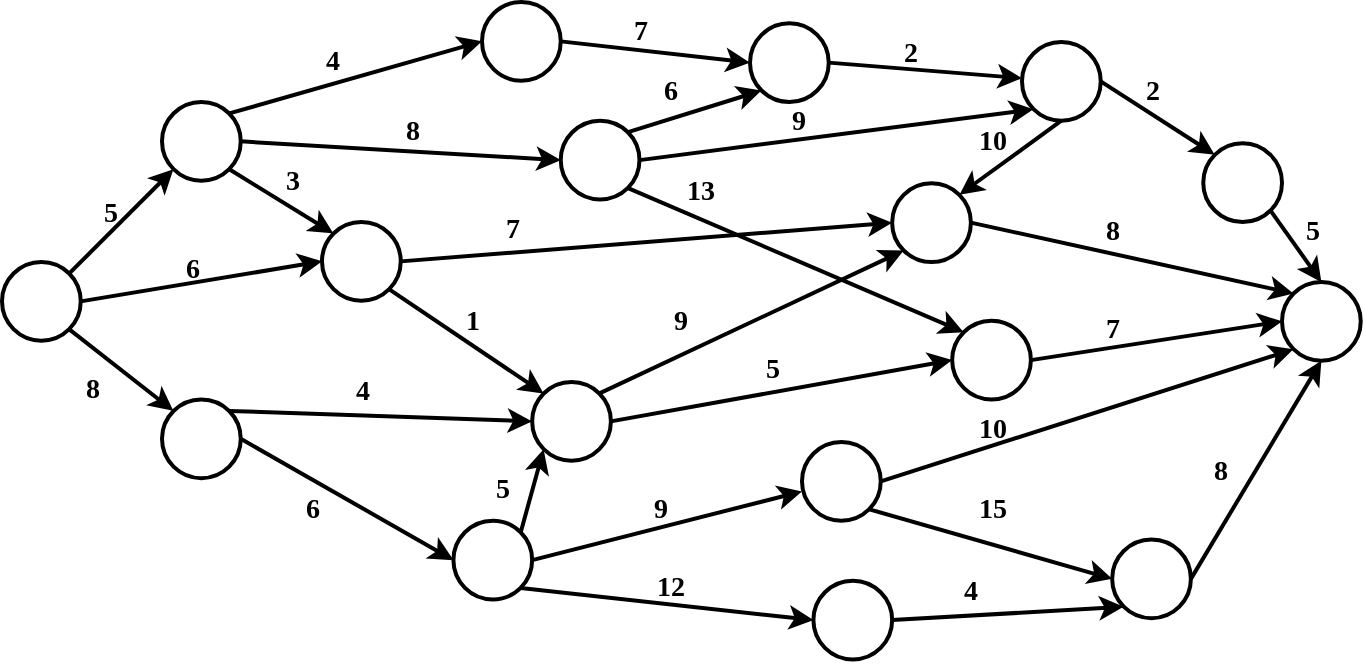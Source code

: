 <mxfile version="20.3.0" type="device"><diagram id="MQsIh-D7wLSRm_DwoyaF" name="Page-1"><mxGraphModel dx="1182" dy="875" grid="1" gridSize="10" guides="1" tooltips="1" connect="1" arrows="1" fold="1" page="1" pageScale="1" pageWidth="827" pageHeight="1169" math="0" shadow="0"><root><mxCell id="0"/><mxCell id="1" parent="0"/><mxCell id="5SuxtGnyOHH9fEi8XAB7-5" style="rounded=0;orthogonalLoop=1;jettySize=auto;html=1;exitX=0.855;exitY=0.145;exitDx=0;exitDy=0;exitPerimeter=0;entryX=0.145;entryY=0.855;entryDx=0;entryDy=0;entryPerimeter=0;fontFamily=Times New Roman;strokeWidth=2;" parent="1" source="5SuxtGnyOHH9fEi8XAB7-1" target="5SuxtGnyOHH9fEi8XAB7-2" edge="1"><mxGeometry relative="1" as="geometry"/></mxCell><mxCell id="5SuxtGnyOHH9fEi8XAB7-6" style="edgeStyle=none;rounded=0;orthogonalLoop=1;jettySize=auto;html=1;exitX=0.855;exitY=0.855;exitDx=0;exitDy=0;exitPerimeter=0;entryX=0.145;entryY=0.145;entryDx=0;entryDy=0;entryPerimeter=0;strokeWidth=2;fontFamily=Times New Roman;" parent="1" source="5SuxtGnyOHH9fEi8XAB7-1" target="5SuxtGnyOHH9fEi8XAB7-3" edge="1"><mxGeometry relative="1" as="geometry"><mxPoint x="79.371" y="253.031" as="sourcePoint"/></mxGeometry></mxCell><mxCell id="5SuxtGnyOHH9fEi8XAB7-7" style="edgeStyle=none;rounded=0;orthogonalLoop=1;jettySize=auto;html=1;exitX=1;exitY=0.5;exitDx=0;exitDy=0;exitPerimeter=0;entryX=0;entryY=0.5;entryDx=0;entryDy=0;entryPerimeter=0;strokeWidth=2;fontFamily=Times New Roman;" parent="1" source="5SuxtGnyOHH9fEi8XAB7-1" target="5SuxtGnyOHH9fEi8XAB7-4" edge="1"><mxGeometry relative="1" as="geometry"/></mxCell><mxCell id="5SuxtGnyOHH9fEi8XAB7-1" value="" style="verticalLabelPosition=middle;verticalAlign=middle;html=1;shape=mxgraph.flowchart.on-page_reference;fontFamily=Times New Roman;strokeWidth=2;labelPosition=center;align=center;" parent="1" vertex="1"><mxGeometry x="40" y="200" width="39.37" height="39.37" as="geometry"/></mxCell><mxCell id="5SuxtGnyOHH9fEi8XAB7-8" style="edgeStyle=none;rounded=0;orthogonalLoop=1;jettySize=auto;html=1;exitX=0.855;exitY=0.855;exitDx=0;exitDy=0;exitPerimeter=0;entryX=0.145;entryY=0.145;entryDx=0;entryDy=0;entryPerimeter=0;strokeWidth=2;fontFamily=Times New Roman;" parent="1" source="5SuxtGnyOHH9fEi8XAB7-2" target="5SuxtGnyOHH9fEi8XAB7-4" edge="1"><mxGeometry relative="1" as="geometry"/></mxCell><mxCell id="5SuxtGnyOHH9fEi8XAB7-10" style="edgeStyle=none;rounded=0;orthogonalLoop=1;jettySize=auto;html=1;exitX=0.855;exitY=0.145;exitDx=0;exitDy=0;exitPerimeter=0;entryX=0;entryY=0.5;entryDx=0;entryDy=0;entryPerimeter=0;strokeWidth=2;fontFamily=Times New Roman;" parent="1" source="5SuxtGnyOHH9fEi8XAB7-2" target="5SuxtGnyOHH9fEi8XAB7-9" edge="1"><mxGeometry relative="1" as="geometry"/></mxCell><mxCell id="5SuxtGnyOHH9fEi8XAB7-12" style="edgeStyle=none;rounded=0;orthogonalLoop=1;jettySize=auto;html=1;exitX=1;exitY=0.5;exitDx=0;exitDy=0;exitPerimeter=0;entryX=0;entryY=0.5;entryDx=0;entryDy=0;entryPerimeter=0;strokeWidth=2;fontFamily=Times New Roman;" parent="1" source="5SuxtGnyOHH9fEi8XAB7-2" target="5SuxtGnyOHH9fEi8XAB7-11" edge="1"><mxGeometry relative="1" as="geometry"/></mxCell><mxCell id="5SuxtGnyOHH9fEi8XAB7-2" value="" style="verticalLabelPosition=middle;verticalAlign=middle;html=1;shape=mxgraph.flowchart.on-page_reference;fontFamily=Times New Roman;strokeWidth=2;labelPosition=center;align=center;" parent="1" vertex="1"><mxGeometry x="120" y="120" width="39.37" height="39.37" as="geometry"/></mxCell><mxCell id="5SuxtGnyOHH9fEi8XAB7-29" style="edgeStyle=none;rounded=0;orthogonalLoop=1;jettySize=auto;html=1;exitX=1;exitY=0.5;exitDx=0;exitDy=0;exitPerimeter=0;entryX=0;entryY=0.5;entryDx=0;entryDy=0;entryPerimeter=0;strokeWidth=2;fontFamily=Times New Roman;" parent="1" source="5SuxtGnyOHH9fEi8XAB7-3" target="5SuxtGnyOHH9fEi8XAB7-28" edge="1"><mxGeometry relative="1" as="geometry"/></mxCell><mxCell id="5SuxtGnyOHH9fEi8XAB7-32" style="edgeStyle=none;rounded=0;orthogonalLoop=1;jettySize=auto;html=1;exitX=0.855;exitY=0.145;exitDx=0;exitDy=0;exitPerimeter=0;entryX=0;entryY=0.5;entryDx=0;entryDy=0;entryPerimeter=0;strokeWidth=2;fontFamily=Times New Roman;" parent="1" source="5SuxtGnyOHH9fEi8XAB7-3" target="5SuxtGnyOHH9fEi8XAB7-31" edge="1"><mxGeometry relative="1" as="geometry"/></mxCell><mxCell id="5SuxtGnyOHH9fEi8XAB7-3" value="" style="verticalLabelPosition=middle;verticalAlign=middle;html=1;shape=mxgraph.flowchart.on-page_reference;fontFamily=Times New Roman;strokeWidth=2;labelPosition=center;align=center;" parent="1" vertex="1"><mxGeometry x="120" y="268.74" width="39.37" height="39.37" as="geometry"/></mxCell><mxCell id="5SuxtGnyOHH9fEi8XAB7-21" style="edgeStyle=none;rounded=0;orthogonalLoop=1;jettySize=auto;html=1;exitX=1;exitY=0.5;exitDx=0;exitDy=0;exitPerimeter=0;entryX=0;entryY=0.5;entryDx=0;entryDy=0;entryPerimeter=0;strokeWidth=2;fontFamily=Times New Roman;" parent="1" source="5SuxtGnyOHH9fEi8XAB7-4" target="5SuxtGnyOHH9fEi8XAB7-20" edge="1"><mxGeometry relative="1" as="geometry"/></mxCell><mxCell id="5SuxtGnyOHH9fEi8XAB7-44" style="edgeStyle=none;rounded=0;orthogonalLoop=1;jettySize=auto;html=1;exitX=0.855;exitY=0.855;exitDx=0;exitDy=0;exitPerimeter=0;entryX=0.145;entryY=0.145;entryDx=0;entryDy=0;entryPerimeter=0;strokeWidth=2;fontFamily=Times New Roman;" parent="1" source="5SuxtGnyOHH9fEi8XAB7-4" target="5SuxtGnyOHH9fEi8XAB7-31" edge="1"><mxGeometry relative="1" as="geometry"/></mxCell><mxCell id="5SuxtGnyOHH9fEi8XAB7-4" value="" style="verticalLabelPosition=middle;verticalAlign=middle;html=1;shape=mxgraph.flowchart.on-page_reference;fontFamily=Times New Roman;strokeWidth=2;labelPosition=center;align=center;" parent="1" vertex="1"><mxGeometry x="200" y="180" width="39.37" height="39.37" as="geometry"/></mxCell><mxCell id="5SuxtGnyOHH9fEi8XAB7-14" style="edgeStyle=none;rounded=0;orthogonalLoop=1;jettySize=auto;html=1;exitX=1;exitY=0.5;exitDx=0;exitDy=0;exitPerimeter=0;entryX=0;entryY=0.5;entryDx=0;entryDy=0;entryPerimeter=0;strokeWidth=2;fontFamily=Times New Roman;" parent="1" source="5SuxtGnyOHH9fEi8XAB7-9" target="5SuxtGnyOHH9fEi8XAB7-13" edge="1"><mxGeometry relative="1" as="geometry"/></mxCell><mxCell id="5SuxtGnyOHH9fEi8XAB7-9" value="" style="verticalLabelPosition=middle;verticalAlign=middle;html=1;shape=mxgraph.flowchart.on-page_reference;fontFamily=Times New Roman;strokeWidth=2;labelPosition=center;align=center;" parent="1" vertex="1"><mxGeometry x="280" y="70" width="39.37" height="39.37" as="geometry"/></mxCell><mxCell id="5SuxtGnyOHH9fEi8XAB7-16" style="edgeStyle=none;rounded=0;orthogonalLoop=1;jettySize=auto;html=1;exitX=0.855;exitY=0.145;exitDx=0;exitDy=0;exitPerimeter=0;entryX=0.145;entryY=0.855;entryDx=0;entryDy=0;entryPerimeter=0;strokeWidth=2;fontFamily=Times New Roman;" parent="1" source="5SuxtGnyOHH9fEi8XAB7-11" target="5SuxtGnyOHH9fEi8XAB7-13" edge="1"><mxGeometry relative="1" as="geometry"/></mxCell><mxCell id="5SuxtGnyOHH9fEi8XAB7-19" style="edgeStyle=none;rounded=0;orthogonalLoop=1;jettySize=auto;html=1;exitX=1;exitY=0.5;exitDx=0;exitDy=0;exitPerimeter=0;entryX=0.145;entryY=0.855;entryDx=0;entryDy=0;entryPerimeter=0;strokeWidth=2;fontFamily=Times New Roman;" parent="1" source="5SuxtGnyOHH9fEi8XAB7-11" target="5SuxtGnyOHH9fEi8XAB7-17" edge="1"><mxGeometry relative="1" as="geometry"/></mxCell><mxCell id="5SuxtGnyOHH9fEi8XAB7-49" style="edgeStyle=none;rounded=0;orthogonalLoop=1;jettySize=auto;html=1;exitX=0.855;exitY=0.855;exitDx=0;exitDy=0;exitPerimeter=0;entryX=0.145;entryY=0.145;entryDx=0;entryDy=0;entryPerimeter=0;strokeWidth=2;fontFamily=Times New Roman;" parent="1" source="5SuxtGnyOHH9fEi8XAB7-11" target="5SuxtGnyOHH9fEi8XAB7-46" edge="1"><mxGeometry relative="1" as="geometry"/></mxCell><mxCell id="5SuxtGnyOHH9fEi8XAB7-11" value="" style="verticalLabelPosition=middle;verticalAlign=middle;html=1;shape=mxgraph.flowchart.on-page_reference;fontFamily=Times New Roman;strokeWidth=2;labelPosition=center;align=center;" parent="1" vertex="1"><mxGeometry x="319.37" y="129.37" width="39.37" height="39.37" as="geometry"/></mxCell><mxCell id="5SuxtGnyOHH9fEi8XAB7-18" style="edgeStyle=none;rounded=0;orthogonalLoop=1;jettySize=auto;html=1;exitX=1;exitY=0.5;exitDx=0;exitDy=0;exitPerimeter=0;strokeWidth=2;fontFamily=Times New Roman;" parent="1" source="5SuxtGnyOHH9fEi8XAB7-13" target="5SuxtGnyOHH9fEi8XAB7-17" edge="1"><mxGeometry relative="1" as="geometry"/></mxCell><mxCell id="5SuxtGnyOHH9fEi8XAB7-13" value="" style="verticalLabelPosition=middle;verticalAlign=middle;html=1;shape=mxgraph.flowchart.on-page_reference;fontFamily=Times New Roman;strokeWidth=2;labelPosition=center;align=center;" parent="1" vertex="1"><mxGeometry x="414" y="80.63" width="39.37" height="39.37" as="geometry"/></mxCell><mxCell id="5SuxtGnyOHH9fEi8XAB7-23" style="edgeStyle=none;rounded=0;orthogonalLoop=1;jettySize=auto;html=1;exitX=0.5;exitY=1;exitDx=0;exitDy=0;exitPerimeter=0;entryX=0.855;entryY=0.145;entryDx=0;entryDy=0;entryPerimeter=0;strokeWidth=2;fontFamily=Times New Roman;" parent="1" source="5SuxtGnyOHH9fEi8XAB7-17" target="5SuxtGnyOHH9fEi8XAB7-20" edge="1"><mxGeometry relative="1" as="geometry"/></mxCell><mxCell id="5SuxtGnyOHH9fEi8XAB7-26" style="edgeStyle=none;rounded=0;orthogonalLoop=1;jettySize=auto;html=1;exitX=1;exitY=0.5;exitDx=0;exitDy=0;exitPerimeter=0;entryX=0.145;entryY=0.145;entryDx=0;entryDy=0;entryPerimeter=0;strokeWidth=2;fontFamily=Times New Roman;" parent="1" source="5SuxtGnyOHH9fEi8XAB7-17" target="5SuxtGnyOHH9fEi8XAB7-25" edge="1"><mxGeometry relative="1" as="geometry"/></mxCell><mxCell id="5SuxtGnyOHH9fEi8XAB7-17" value="" style="verticalLabelPosition=middle;verticalAlign=middle;html=1;shape=mxgraph.flowchart.on-page_reference;fontFamily=Times New Roman;strokeWidth=2;labelPosition=center;align=center;" parent="1" vertex="1"><mxGeometry x="550" y="90" width="39.37" height="39.37" as="geometry"/></mxCell><mxCell id="5SuxtGnyOHH9fEi8XAB7-24" style="edgeStyle=none;rounded=0;orthogonalLoop=1;jettySize=auto;html=1;exitX=1;exitY=0.5;exitDx=0;exitDy=0;exitPerimeter=0;entryX=0.145;entryY=0.145;entryDx=0;entryDy=0;entryPerimeter=0;strokeWidth=2;fontFamily=Times New Roman;" parent="1" source="5SuxtGnyOHH9fEi8XAB7-20" target="5SuxtGnyOHH9fEi8XAB7-22" edge="1"><mxGeometry relative="1" as="geometry"/></mxCell><mxCell id="5SuxtGnyOHH9fEi8XAB7-20" value="" style="verticalLabelPosition=middle;verticalAlign=middle;html=1;shape=mxgraph.flowchart.on-page_reference;fontFamily=Times New Roman;strokeWidth=2;labelPosition=center;align=center;" parent="1" vertex="1"><mxGeometry x="485.08" y="160.63" width="39.37" height="39.37" as="geometry"/></mxCell><mxCell id="5SuxtGnyOHH9fEi8XAB7-22" value="" style="verticalLabelPosition=middle;verticalAlign=middle;html=1;shape=mxgraph.flowchart.on-page_reference;fontFamily=Times New Roman;strokeWidth=2;labelPosition=center;align=center;" parent="1" vertex="1"><mxGeometry x="680" y="210" width="39.37" height="39.37" as="geometry"/></mxCell><mxCell id="5SuxtGnyOHH9fEi8XAB7-27" style="edgeStyle=none;rounded=0;orthogonalLoop=1;jettySize=auto;html=1;entryX=0.5;entryY=0;entryDx=0;entryDy=0;entryPerimeter=0;strokeWidth=2;fontFamily=Times New Roman;exitX=0.855;exitY=0.855;exitDx=0;exitDy=0;exitPerimeter=0;" parent="1" source="5SuxtGnyOHH9fEi8XAB7-25" target="5SuxtGnyOHH9fEi8XAB7-22" edge="1"><mxGeometry relative="1" as="geometry"><mxPoint x="650" y="170" as="sourcePoint"/></mxGeometry></mxCell><mxCell id="5SuxtGnyOHH9fEi8XAB7-25" value="" style="verticalLabelPosition=middle;verticalAlign=middle;html=1;shape=mxgraph.flowchart.on-page_reference;fontFamily=Times New Roman;strokeWidth=2;labelPosition=center;align=center;" parent="1" vertex="1"><mxGeometry x="640.63" y="140.63" width="39.37" height="39.37" as="geometry"/></mxCell><mxCell id="5SuxtGnyOHH9fEi8XAB7-35" style="edgeStyle=none;rounded=0;orthogonalLoop=1;jettySize=auto;html=1;exitX=0.855;exitY=0.145;exitDx=0;exitDy=0;exitPerimeter=0;entryX=0.145;entryY=0.855;entryDx=0;entryDy=0;entryPerimeter=0;strokeWidth=2;fontFamily=Times New Roman;" parent="1" source="5SuxtGnyOHH9fEi8XAB7-28" target="5SuxtGnyOHH9fEi8XAB7-31" edge="1"><mxGeometry relative="1" as="geometry"/></mxCell><mxCell id="5SuxtGnyOHH9fEi8XAB7-36" style="edgeStyle=none;rounded=0;orthogonalLoop=1;jettySize=auto;html=1;exitX=1;exitY=0.5;exitDx=0;exitDy=0;exitPerimeter=0;strokeWidth=2;fontFamily=Times New Roman;" parent="1" source="5SuxtGnyOHH9fEi8XAB7-28" target="5SuxtGnyOHH9fEi8XAB7-33" edge="1"><mxGeometry relative="1" as="geometry"/></mxCell><mxCell id="5SuxtGnyOHH9fEi8XAB7-37" style="edgeStyle=none;rounded=0;orthogonalLoop=1;jettySize=auto;html=1;exitX=0.855;exitY=0.855;exitDx=0;exitDy=0;exitPerimeter=0;entryX=0;entryY=0.5;entryDx=0;entryDy=0;entryPerimeter=0;strokeWidth=2;fontFamily=Times New Roman;" parent="1" source="5SuxtGnyOHH9fEi8XAB7-28" target="5SuxtGnyOHH9fEi8XAB7-34" edge="1"><mxGeometry relative="1" as="geometry"/></mxCell><mxCell id="5SuxtGnyOHH9fEi8XAB7-28" value="" style="verticalLabelPosition=middle;verticalAlign=middle;html=1;shape=mxgraph.flowchart.on-page_reference;fontFamily=Times New Roman;strokeWidth=2;labelPosition=center;align=center;" parent="1" vertex="1"><mxGeometry x="265.71" y="329.37" width="39.37" height="39.37" as="geometry"/></mxCell><mxCell id="5SuxtGnyOHH9fEi8XAB7-43" style="edgeStyle=none;rounded=0;orthogonalLoop=1;jettySize=auto;html=1;exitX=0.855;exitY=0.145;exitDx=0;exitDy=0;exitPerimeter=0;entryX=0.145;entryY=0.855;entryDx=0;entryDy=0;entryPerimeter=0;strokeWidth=2;fontFamily=Times New Roman;" parent="1" source="5SuxtGnyOHH9fEi8XAB7-31" target="5SuxtGnyOHH9fEi8XAB7-20" edge="1"><mxGeometry relative="1" as="geometry"/></mxCell><mxCell id="5SuxtGnyOHH9fEi8XAB7-47" style="edgeStyle=none;rounded=0;orthogonalLoop=1;jettySize=auto;html=1;exitX=1;exitY=0.5;exitDx=0;exitDy=0;exitPerimeter=0;entryX=0;entryY=0.5;entryDx=0;entryDy=0;entryPerimeter=0;strokeWidth=2;fontFamily=Times New Roman;" parent="1" source="5SuxtGnyOHH9fEi8XAB7-31" target="5SuxtGnyOHH9fEi8XAB7-46" edge="1"><mxGeometry relative="1" as="geometry"/></mxCell><mxCell id="5SuxtGnyOHH9fEi8XAB7-31" value="" style="verticalLabelPosition=middle;verticalAlign=middle;html=1;shape=mxgraph.flowchart.on-page_reference;fontFamily=Times New Roman;strokeWidth=2;labelPosition=center;align=center;" parent="1" vertex="1"><mxGeometry x="305.08" y="260" width="39.37" height="39.37" as="geometry"/></mxCell><mxCell id="5SuxtGnyOHH9fEi8XAB7-40" style="edgeStyle=none;rounded=0;orthogonalLoop=1;jettySize=auto;html=1;exitX=0.855;exitY=0.855;exitDx=0;exitDy=0;exitPerimeter=0;entryX=0;entryY=0.5;entryDx=0;entryDy=0;entryPerimeter=0;strokeWidth=2;fontFamily=Times New Roman;" parent="1" source="5SuxtGnyOHH9fEi8XAB7-33" target="5SuxtGnyOHH9fEi8XAB7-38" edge="1"><mxGeometry relative="1" as="geometry"/></mxCell><mxCell id="5SuxtGnyOHH9fEi8XAB7-42" style="edgeStyle=none;rounded=0;orthogonalLoop=1;jettySize=auto;html=1;exitX=1;exitY=0.5;exitDx=0;exitDy=0;exitPerimeter=0;entryX=0.145;entryY=0.855;entryDx=0;entryDy=0;entryPerimeter=0;strokeWidth=2;fontFamily=Times New Roman;" parent="1" source="5SuxtGnyOHH9fEi8XAB7-33" target="5SuxtGnyOHH9fEi8XAB7-22" edge="1"><mxGeometry relative="1" as="geometry"><mxPoint x="691.419" y="263.031" as="targetPoint"/></mxGeometry></mxCell><mxCell id="5SuxtGnyOHH9fEi8XAB7-33" value="" style="verticalLabelPosition=middle;verticalAlign=middle;html=1;shape=mxgraph.flowchart.on-page_reference;fontFamily=Times New Roman;strokeWidth=2;labelPosition=center;align=center;" parent="1" vertex="1"><mxGeometry x="440" y="290" width="39.37" height="39.37" as="geometry"/></mxCell><mxCell id="5SuxtGnyOHH9fEi8XAB7-39" style="edgeStyle=none;rounded=0;orthogonalLoop=1;jettySize=auto;html=1;exitX=1;exitY=0.5;exitDx=0;exitDy=0;exitPerimeter=0;entryX=0.145;entryY=0.855;entryDx=0;entryDy=0;entryPerimeter=0;strokeWidth=2;fontFamily=Times New Roman;" parent="1" source="5SuxtGnyOHH9fEi8XAB7-34" target="5SuxtGnyOHH9fEi8XAB7-38" edge="1"><mxGeometry relative="1" as="geometry"/></mxCell><mxCell id="5SuxtGnyOHH9fEi8XAB7-34" value="" style="verticalLabelPosition=middle;verticalAlign=middle;html=1;shape=mxgraph.flowchart.on-page_reference;fontFamily=Times New Roman;strokeWidth=2;labelPosition=center;align=center;" parent="1" vertex="1"><mxGeometry x="445.71" y="359.37" width="39.37" height="39.37" as="geometry"/></mxCell><mxCell id="5SuxtGnyOHH9fEi8XAB7-41" style="edgeStyle=none;rounded=0;orthogonalLoop=1;jettySize=auto;html=1;exitX=1;exitY=0.5;exitDx=0;exitDy=0;exitPerimeter=0;entryX=0.5;entryY=1;entryDx=0;entryDy=0;entryPerimeter=0;strokeWidth=2;fontFamily=Times New Roman;" parent="1" source="5SuxtGnyOHH9fEi8XAB7-38" target="5SuxtGnyOHH9fEi8XAB7-22" edge="1"><mxGeometry relative="1" as="geometry"><mxPoint x="705.395" y="268.74" as="targetPoint"/></mxGeometry></mxCell><mxCell id="5SuxtGnyOHH9fEi8XAB7-38" value="" style="verticalLabelPosition=middle;verticalAlign=middle;html=1;shape=mxgraph.flowchart.on-page_reference;fontFamily=Times New Roman;strokeWidth=2;labelPosition=center;align=center;" parent="1" vertex="1"><mxGeometry x="595.08" y="338.74" width="39.37" height="39.37" as="geometry"/></mxCell><mxCell id="5SuxtGnyOHH9fEi8XAB7-48" style="edgeStyle=none;rounded=0;orthogonalLoop=1;jettySize=auto;html=1;exitX=1;exitY=0.5;exitDx=0;exitDy=0;exitPerimeter=0;entryX=0;entryY=0.5;entryDx=0;entryDy=0;entryPerimeter=0;strokeWidth=2;fontFamily=Times New Roman;" parent="1" source="5SuxtGnyOHH9fEi8XAB7-46" target="5SuxtGnyOHH9fEi8XAB7-22" edge="1"><mxGeometry relative="1" as="geometry"/></mxCell><mxCell id="5SuxtGnyOHH9fEi8XAB7-46" value="" style="verticalLabelPosition=middle;verticalAlign=middle;html=1;shape=mxgraph.flowchart.on-page_reference;fontFamily=Times New Roman;strokeWidth=2;labelPosition=center;align=center;" parent="1" vertex="1"><mxGeometry x="515.08" y="229.37" width="39.37" height="39.37" as="geometry"/></mxCell><mxCell id="qvjYbzyxyMmuAWfmXeoY-2" value="5" style="text;html=1;align=center;verticalAlign=middle;resizable=0;points=[];autosize=1;strokeColor=none;fillColor=none;fontSize=14;fontFamily=Times New Roman;fontStyle=1" parent="1" vertex="1"><mxGeometry x="79.37" y="160.63" width="30" height="30" as="geometry"/></mxCell><mxCell id="qvjYbzyxyMmuAWfmXeoY-3" value="6" style="text;html=1;align=center;verticalAlign=middle;resizable=0;points=[];autosize=1;strokeColor=none;fillColor=none;fontSize=14;fontFamily=Times New Roman;fontStyle=1" parent="1" vertex="1"><mxGeometry x="120" y="189.37" width="30" height="30" as="geometry"/></mxCell><mxCell id="qvjYbzyxyMmuAWfmXeoY-4" value="8" style="text;html=1;align=center;verticalAlign=middle;resizable=0;points=[];autosize=1;strokeColor=none;fillColor=none;fontSize=14;fontFamily=Times New Roman;fontStyle=1" parent="1" vertex="1"><mxGeometry x="70" y="249.37" width="30" height="30" as="geometry"/></mxCell><mxCell id="qvjYbzyxyMmuAWfmXeoY-5" value="4" style="text;html=1;align=center;verticalAlign=middle;resizable=0;points=[];autosize=1;strokeColor=none;fillColor=none;fontSize=14;fontFamily=Times New Roman;fontStyle=1" parent="1" vertex="1"><mxGeometry x="190" y="85.31" width="30" height="30" as="geometry"/></mxCell><mxCell id="qvjYbzyxyMmuAWfmXeoY-6" value="8" style="text;html=1;align=center;verticalAlign=middle;resizable=0;points=[];autosize=1;strokeColor=none;fillColor=none;fontSize=14;fontFamily=Times New Roman;fontStyle=1" parent="1" vertex="1"><mxGeometry x="230" y="120" width="30" height="30" as="geometry"/></mxCell><mxCell id="qvjYbzyxyMmuAWfmXeoY-7" value="3" style="text;html=1;align=center;verticalAlign=middle;resizable=0;points=[];autosize=1;strokeColor=none;fillColor=none;fontSize=14;fontFamily=Times New Roman;fontStyle=1" parent="1" vertex="1"><mxGeometry x="170" y="145.32" width="30" height="30" as="geometry"/></mxCell><mxCell id="qvjYbzyxyMmuAWfmXeoY-9" value="7" style="text;html=1;align=center;verticalAlign=middle;resizable=0;points=[];autosize=1;strokeColor=none;fillColor=none;fontSize=14;fontFamily=Times New Roman;fontStyle=1" parent="1" vertex="1"><mxGeometry x="344.45" y="70" width="30" height="30" as="geometry"/></mxCell><mxCell id="qvjYbzyxyMmuAWfmXeoY-10" value="2" style="text;html=1;align=center;verticalAlign=middle;resizable=0;points=[];autosize=1;strokeColor=none;fillColor=none;fontSize=14;fontFamily=Times New Roman;fontStyle=1" parent="1" vertex="1"><mxGeometry x="479.37" y="80.63" width="30" height="30" as="geometry"/></mxCell><mxCell id="qvjYbzyxyMmuAWfmXeoY-11" value="2" style="text;html=1;align=center;verticalAlign=middle;resizable=0;points=[];autosize=1;strokeColor=none;fillColor=none;fontSize=14;fontFamily=Times New Roman;fontStyle=1" parent="1" vertex="1"><mxGeometry x="599.77" y="100" width="30" height="30" as="geometry"/></mxCell><mxCell id="qvjYbzyxyMmuAWfmXeoY-12" value="5" style="text;html=1;align=center;verticalAlign=middle;resizable=0;points=[];autosize=1;strokeColor=none;fillColor=none;fontSize=14;fontFamily=Times New Roman;fontStyle=1" parent="1" vertex="1"><mxGeometry x="680" y="170" width="30" height="30" as="geometry"/></mxCell><mxCell id="qvjYbzyxyMmuAWfmXeoY-13" value="6" style="text;html=1;align=center;verticalAlign=middle;resizable=0;points=[];autosize=1;strokeColor=none;fillColor=none;fontSize=14;fontFamily=Times New Roman;fontStyle=1" parent="1" vertex="1"><mxGeometry x="358.74" y="100" width="30" height="30" as="geometry"/></mxCell><mxCell id="qvjYbzyxyMmuAWfmXeoY-14" value="9" style="text;html=1;align=center;verticalAlign=middle;resizable=0;points=[];autosize=1;strokeColor=none;fillColor=none;fontSize=14;fontFamily=Times New Roman;fontStyle=1" parent="1" vertex="1"><mxGeometry x="423.37" y="115.31" width="30" height="30" as="geometry"/></mxCell><mxCell id="qvjYbzyxyMmuAWfmXeoY-15" value="10" style="text;html=1;align=center;verticalAlign=middle;resizable=0;points=[];autosize=1;strokeColor=none;fillColor=none;fontSize=14;fontFamily=Times New Roman;fontStyle=1" parent="1" vertex="1"><mxGeometry x="514.76" y="124.68" width="40" height="30" as="geometry"/></mxCell><mxCell id="qvjYbzyxyMmuAWfmXeoY-16" value="8" style="text;html=1;align=center;verticalAlign=middle;resizable=0;points=[];autosize=1;strokeColor=none;fillColor=none;fontSize=14;fontFamily=Times New Roman;fontStyle=1" parent="1" vertex="1"><mxGeometry x="580" y="170" width="30" height="30" as="geometry"/></mxCell><mxCell id="qvjYbzyxyMmuAWfmXeoY-17" value="7" style="text;html=1;align=center;verticalAlign=middle;resizable=0;points=[];autosize=1;strokeColor=none;fillColor=none;fontSize=14;fontFamily=Times New Roman;fontStyle=1" parent="1" vertex="1"><mxGeometry x="580" y="219.37" width="30" height="30" as="geometry"/></mxCell><mxCell id="qvjYbzyxyMmuAWfmXeoY-18" value="10" style="text;html=1;align=center;verticalAlign=middle;resizable=0;points=[];autosize=1;strokeColor=none;fillColor=none;fontSize=14;fontFamily=Times New Roman;fontStyle=1" parent="1" vertex="1"><mxGeometry x="515" y="268.74" width="40" height="30" as="geometry"/></mxCell><mxCell id="qvjYbzyxyMmuAWfmXeoY-19" value="15" style="text;html=1;align=center;verticalAlign=middle;resizable=0;points=[];autosize=1;strokeColor=none;fillColor=none;fontSize=14;fontFamily=Times New Roman;fontStyle=1" parent="1" vertex="1"><mxGeometry x="514.76" y="308.74" width="40" height="30" as="geometry"/></mxCell><mxCell id="qvjYbzyxyMmuAWfmXeoY-20" value="8" style="text;html=1;align=center;verticalAlign=middle;resizable=0;points=[];autosize=1;strokeColor=none;fillColor=none;fontSize=14;fontFamily=Times New Roman;fontStyle=1" parent="1" vertex="1"><mxGeometry x="634.45" y="290" width="30" height="30" as="geometry"/></mxCell><mxCell id="qvjYbzyxyMmuAWfmXeoY-21" value="4" style="text;html=1;align=center;verticalAlign=middle;resizable=0;points=[];autosize=1;strokeColor=none;fillColor=none;fontSize=14;fontFamily=Times New Roman;fontStyle=1" parent="1" vertex="1"><mxGeometry x="509.37" y="350" width="30" height="30" as="geometry"/></mxCell><mxCell id="qvjYbzyxyMmuAWfmXeoY-22" value="12" style="text;html=1;align=center;verticalAlign=middle;resizable=0;points=[];autosize=1;strokeColor=none;fillColor=none;fontSize=14;fontFamily=Times New Roman;fontStyle=1" parent="1" vertex="1"><mxGeometry x="353.74" y="348.11" width="40" height="30" as="geometry"/></mxCell><mxCell id="qvjYbzyxyMmuAWfmXeoY-23" value="9" style="text;html=1;align=center;verticalAlign=middle;resizable=0;points=[];autosize=1;strokeColor=none;fillColor=none;fontSize=14;fontFamily=Times New Roman;fontStyle=1" parent="1" vertex="1"><mxGeometry x="353.74" y="308.74" width="30" height="30" as="geometry"/></mxCell><mxCell id="qvjYbzyxyMmuAWfmXeoY-24" value="5" style="text;html=1;align=center;verticalAlign=middle;resizable=0;points=[];autosize=1;strokeColor=none;fillColor=none;fontSize=14;fontFamily=Times New Roman;fontStyle=1" parent="1" vertex="1"><mxGeometry x="275.08" y="298.74" width="30" height="30" as="geometry"/></mxCell><mxCell id="qvjYbzyxyMmuAWfmXeoY-25" value="5" style="text;html=1;align=center;verticalAlign=middle;resizable=0;points=[];autosize=1;strokeColor=none;fillColor=none;fontSize=14;fontFamily=Times New Roman;fontStyle=1" parent="1" vertex="1"><mxGeometry x="410" y="238.74" width="30" height="30" as="geometry"/></mxCell><mxCell id="qvjYbzyxyMmuAWfmXeoY-26" value="9" style="text;html=1;align=center;verticalAlign=middle;resizable=0;points=[];autosize=1;strokeColor=none;fillColor=none;fontSize=14;fontFamily=Times New Roman;fontStyle=1" parent="1" vertex="1"><mxGeometry x="363.74" y="214.68" width="30" height="30" as="geometry"/></mxCell><mxCell id="qvjYbzyxyMmuAWfmXeoY-27" value="1" style="text;html=1;align=center;verticalAlign=middle;resizable=0;points=[];autosize=1;strokeColor=none;fillColor=none;fontSize=14;fontFamily=Times New Roman;fontStyle=1" parent="1" vertex="1"><mxGeometry x="260" y="214.68" width="30" height="30" as="geometry"/></mxCell><mxCell id="qvjYbzyxyMmuAWfmXeoY-29" value="7" style="text;html=1;align=center;verticalAlign=middle;resizable=0;points=[];autosize=1;strokeColor=none;fillColor=none;fontSize=14;fontFamily=Times New Roman;fontStyle=1" parent="1" vertex="1"><mxGeometry x="280" y="168.74" width="30" height="30" as="geometry"/></mxCell><mxCell id="qvjYbzyxyMmuAWfmXeoY-30" value="13" style="text;html=1;align=center;verticalAlign=middle;resizable=0;points=[];autosize=1;strokeColor=none;fillColor=none;fontSize=14;fontFamily=Times New Roman;fontStyle=1" parent="1" vertex="1"><mxGeometry x="369.45" y="150" width="40" height="30" as="geometry"/></mxCell><mxCell id="qvjYbzyxyMmuAWfmXeoY-31" value="4" style="text;html=1;align=center;verticalAlign=middle;resizable=0;points=[];autosize=1;strokeColor=none;fillColor=none;fontSize=14;fontFamily=Times New Roman;fontStyle=1" parent="1" vertex="1"><mxGeometry x="204.69" y="250" width="30" height="30" as="geometry"/></mxCell><mxCell id="EUEBi4oPAO7A6hVqTEsY-2" value="6" style="text;html=1;align=center;verticalAlign=middle;resizable=0;points=[];autosize=1;strokeColor=none;fillColor=none;fontSize=14;fontFamily=Times New Roman;fontStyle=1" parent="1" vertex="1"><mxGeometry x="180" y="308.74" width="30" height="30" as="geometry"/></mxCell></root></mxGraphModel></diagram></mxfile>